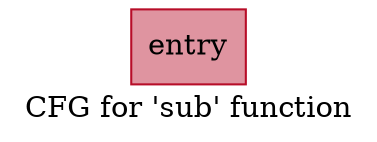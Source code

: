 digraph "CFG for 'sub' function" {
	label="CFG for 'sub' function";

	Node0x5643d7805640 [shape=record,color="#b70d28ff", style=filled, fillcolor="#b70d2870",label="{entry}"];
}
